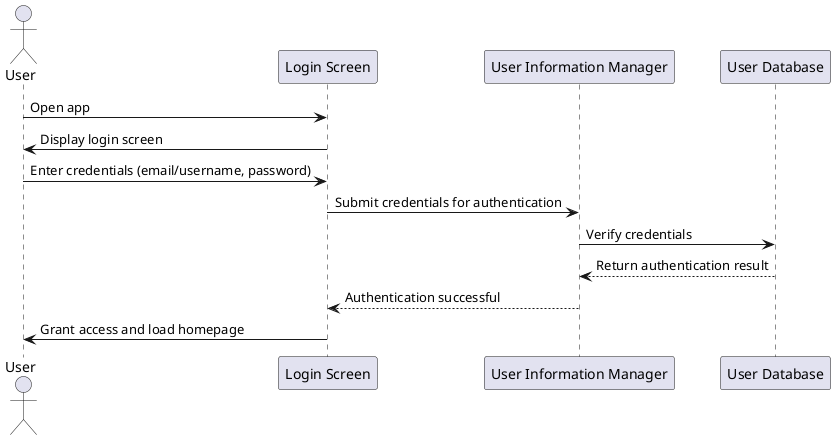 @startuml
actor User
participant "Login Screen" as LS
participant "User Information Manager" as UIM
participant "User Database" as UD

User -> LS: Open app
LS -> User: Display login screen
User -> LS: Enter credentials (email/username, password)
LS -> UIM: Submit credentials for authentication
UIM -> UD: Verify credentials
UD --> UIM: Return authentication result
UIM --> LS: Authentication successful
LS -> User: Grant access and load homepage
@enduml
